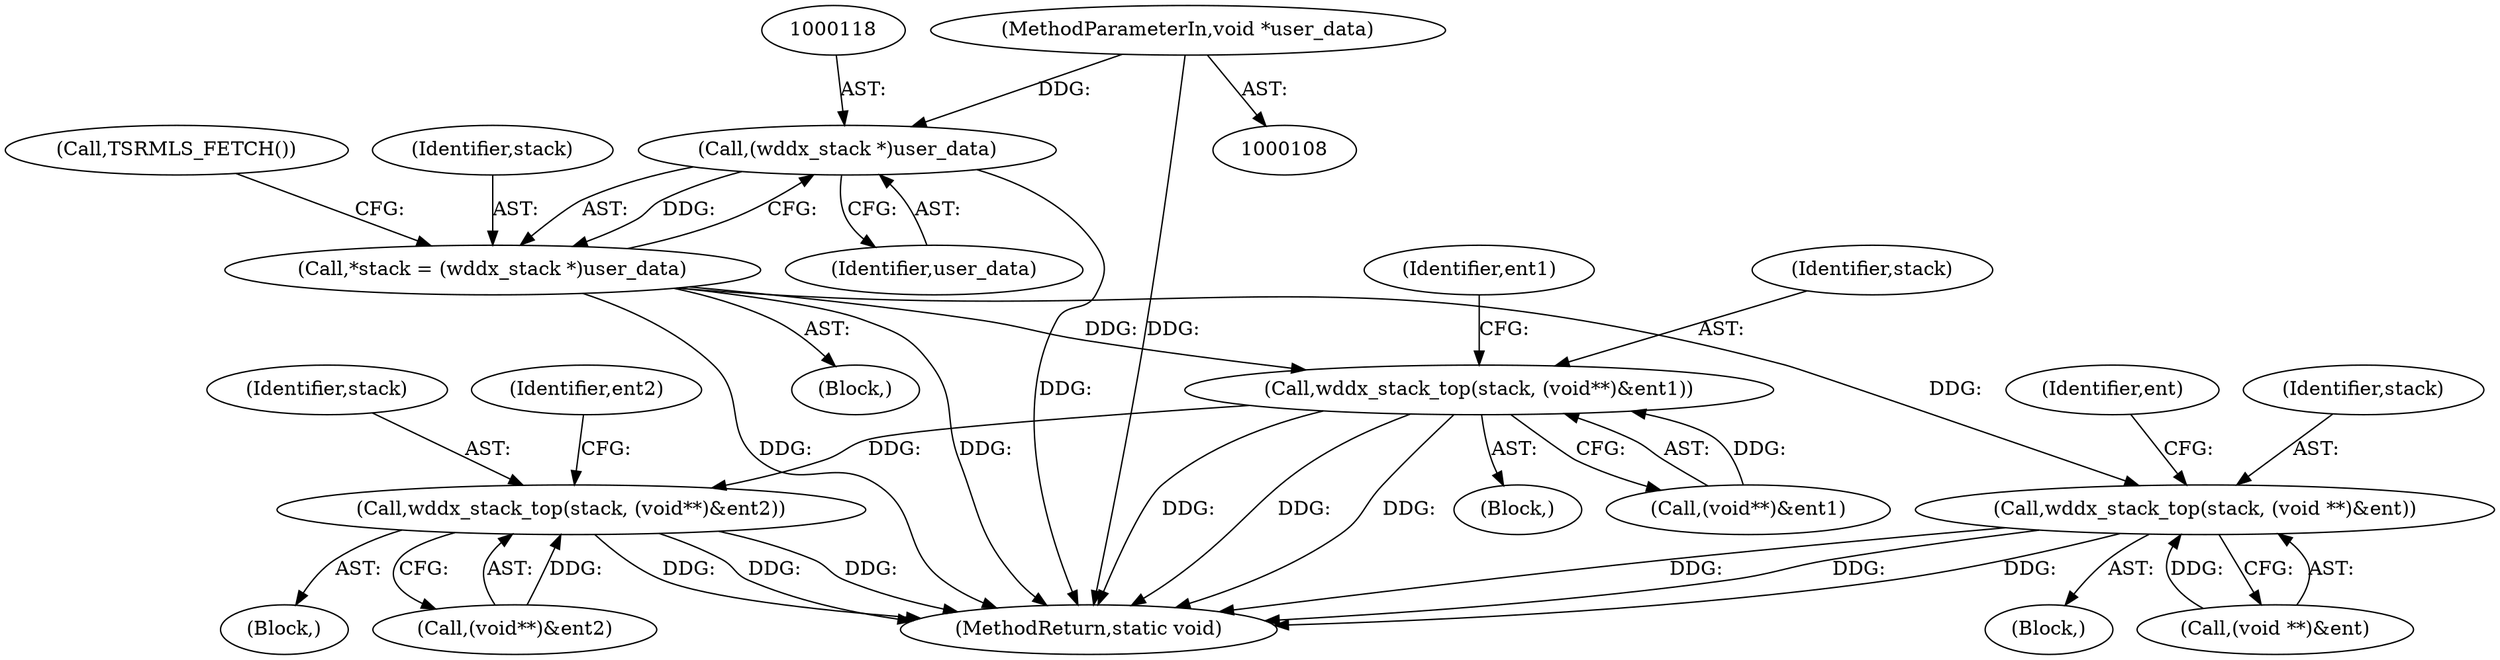 digraph "0_php-src_698a691724c0a949295991e5df091ce16f899e02?w=1@pointer" {
"1000117" [label="(Call,(wddx_stack *)user_data)"];
"1000109" [label="(MethodParameterIn,void *user_data)"];
"1000115" [label="(Call,*stack = (wddx_stack *)user_data)"];
"1000179" [label="(Call,wddx_stack_top(stack, (void**)&ent1))"];
"1000293" [label="(Call,wddx_stack_top(stack, (void**)&ent2))"];
"1000565" [label="(Call,wddx_stack_top(stack, (void **)&ent))"];
"1000188" [label="(Identifier,ent1)"];
"1000565" [label="(Call,wddx_stack_top(stack, (void **)&ent))"];
"1000293" [label="(Call,wddx_stack_top(stack, (void**)&ent2))"];
"1000117" [label="(Call,(wddx_stack *)user_data)"];
"1000294" [label="(Identifier,stack)"];
"1000181" [label="(Call,(void**)&ent1)"];
"1000124" [label="(Call,TSRMLS_FETCH())"];
"1000572" [label="(Identifier,ent)"];
"1000111" [label="(Block,)"];
"1000563" [label="(Block,)"];
"1000179" [label="(Call,wddx_stack_top(stack, (void**)&ent1))"];
"1000577" [label="(MethodReturn,static void)"];
"1000288" [label="(Block,)"];
"1000115" [label="(Call,*stack = (wddx_stack *)user_data)"];
"1000303" [label="(Identifier,ent2)"];
"1000567" [label="(Call,(void **)&ent)"];
"1000119" [label="(Identifier,user_data)"];
"1000566" [label="(Identifier,stack)"];
"1000295" [label="(Call,(void**)&ent2)"];
"1000116" [label="(Identifier,stack)"];
"1000109" [label="(MethodParameterIn,void *user_data)"];
"1000178" [label="(Block,)"];
"1000180" [label="(Identifier,stack)"];
"1000117" -> "1000115"  [label="AST: "];
"1000117" -> "1000119"  [label="CFG: "];
"1000118" -> "1000117"  [label="AST: "];
"1000119" -> "1000117"  [label="AST: "];
"1000115" -> "1000117"  [label="CFG: "];
"1000117" -> "1000577"  [label="DDG: "];
"1000117" -> "1000115"  [label="DDG: "];
"1000109" -> "1000117"  [label="DDG: "];
"1000109" -> "1000108"  [label="AST: "];
"1000109" -> "1000577"  [label="DDG: "];
"1000115" -> "1000111"  [label="AST: "];
"1000116" -> "1000115"  [label="AST: "];
"1000124" -> "1000115"  [label="CFG: "];
"1000115" -> "1000577"  [label="DDG: "];
"1000115" -> "1000577"  [label="DDG: "];
"1000115" -> "1000179"  [label="DDG: "];
"1000115" -> "1000565"  [label="DDG: "];
"1000179" -> "1000178"  [label="AST: "];
"1000179" -> "1000181"  [label="CFG: "];
"1000180" -> "1000179"  [label="AST: "];
"1000181" -> "1000179"  [label="AST: "];
"1000188" -> "1000179"  [label="CFG: "];
"1000179" -> "1000577"  [label="DDG: "];
"1000179" -> "1000577"  [label="DDG: "];
"1000179" -> "1000577"  [label="DDG: "];
"1000181" -> "1000179"  [label="DDG: "];
"1000179" -> "1000293"  [label="DDG: "];
"1000293" -> "1000288"  [label="AST: "];
"1000293" -> "1000295"  [label="CFG: "];
"1000294" -> "1000293"  [label="AST: "];
"1000295" -> "1000293"  [label="AST: "];
"1000303" -> "1000293"  [label="CFG: "];
"1000293" -> "1000577"  [label="DDG: "];
"1000293" -> "1000577"  [label="DDG: "];
"1000293" -> "1000577"  [label="DDG: "];
"1000295" -> "1000293"  [label="DDG: "];
"1000565" -> "1000563"  [label="AST: "];
"1000565" -> "1000567"  [label="CFG: "];
"1000566" -> "1000565"  [label="AST: "];
"1000567" -> "1000565"  [label="AST: "];
"1000572" -> "1000565"  [label="CFG: "];
"1000565" -> "1000577"  [label="DDG: "];
"1000565" -> "1000577"  [label="DDG: "];
"1000565" -> "1000577"  [label="DDG: "];
"1000567" -> "1000565"  [label="DDG: "];
}
